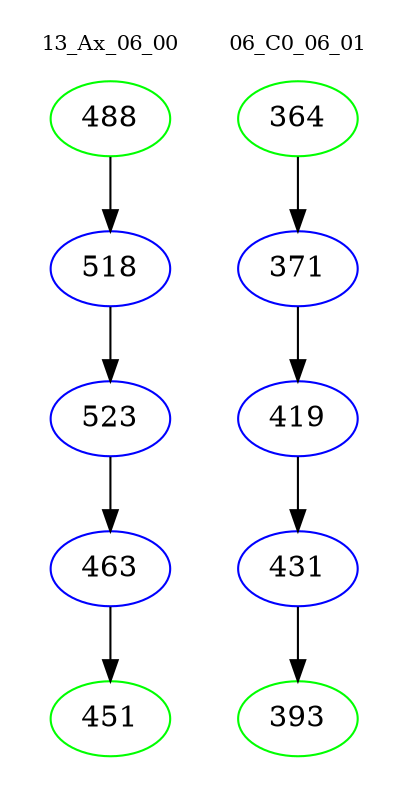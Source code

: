 digraph{
subgraph cluster_0 {
color = white
label = "13_Ax_06_00";
fontsize=10;
T0_488 [label="488", color="green"]
T0_488 -> T0_518 [color="black"]
T0_518 [label="518", color="blue"]
T0_518 -> T0_523 [color="black"]
T0_523 [label="523", color="blue"]
T0_523 -> T0_463 [color="black"]
T0_463 [label="463", color="blue"]
T0_463 -> T0_451 [color="black"]
T0_451 [label="451", color="green"]
}
subgraph cluster_1 {
color = white
label = "06_C0_06_01";
fontsize=10;
T1_364 [label="364", color="green"]
T1_364 -> T1_371 [color="black"]
T1_371 [label="371", color="blue"]
T1_371 -> T1_419 [color="black"]
T1_419 [label="419", color="blue"]
T1_419 -> T1_431 [color="black"]
T1_431 [label="431", color="blue"]
T1_431 -> T1_393 [color="black"]
T1_393 [label="393", color="green"]
}
}
